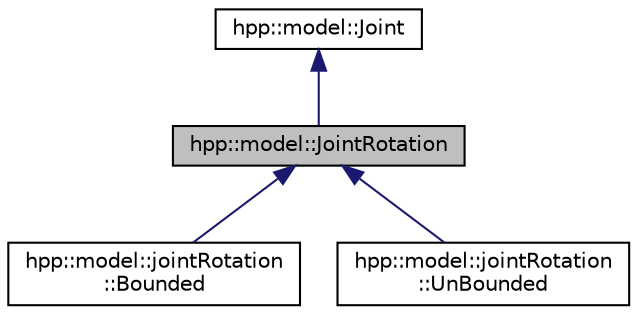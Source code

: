 digraph "hpp::model::JointRotation"
{
  edge [fontname="Helvetica",fontsize="10",labelfontname="Helvetica",labelfontsize="10"];
  node [fontname="Helvetica",fontsize="10",shape=record];
  Node1 [label="hpp::model::JointRotation",height=0.2,width=0.4,color="black", fillcolor="grey75", style="filled" fontcolor="black"];
  Node2 -> Node1 [dir="back",color="midnightblue",fontsize="10",style="solid",fontname="Helvetica"];
  Node2 [label="hpp::model::Joint",height=0.2,width=0.4,color="black", fillcolor="white", style="filled",URL="$a00013.html",tooltip="Robot joint. "];
  Node1 -> Node3 [dir="back",color="midnightblue",fontsize="10",style="solid",fontname="Helvetica"];
  Node3 [label="hpp::model::jointRotation\l::Bounded",height=0.2,width=0.4,color="black", fillcolor="white", style="filled",URL="$a00004.html",tooltip="Rotation about an axis with bound. "];
  Node1 -> Node4 [dir="back",color="midnightblue",fontsize="10",style="solid",fontname="Helvetica"];
  Node4 [label="hpp::model::jointRotation\l::UnBounded",height=0.2,width=0.4,color="black", fillcolor="white", style="filled",URL="$a00025.html",tooltip="Rotation about an axis without bound. "];
}
